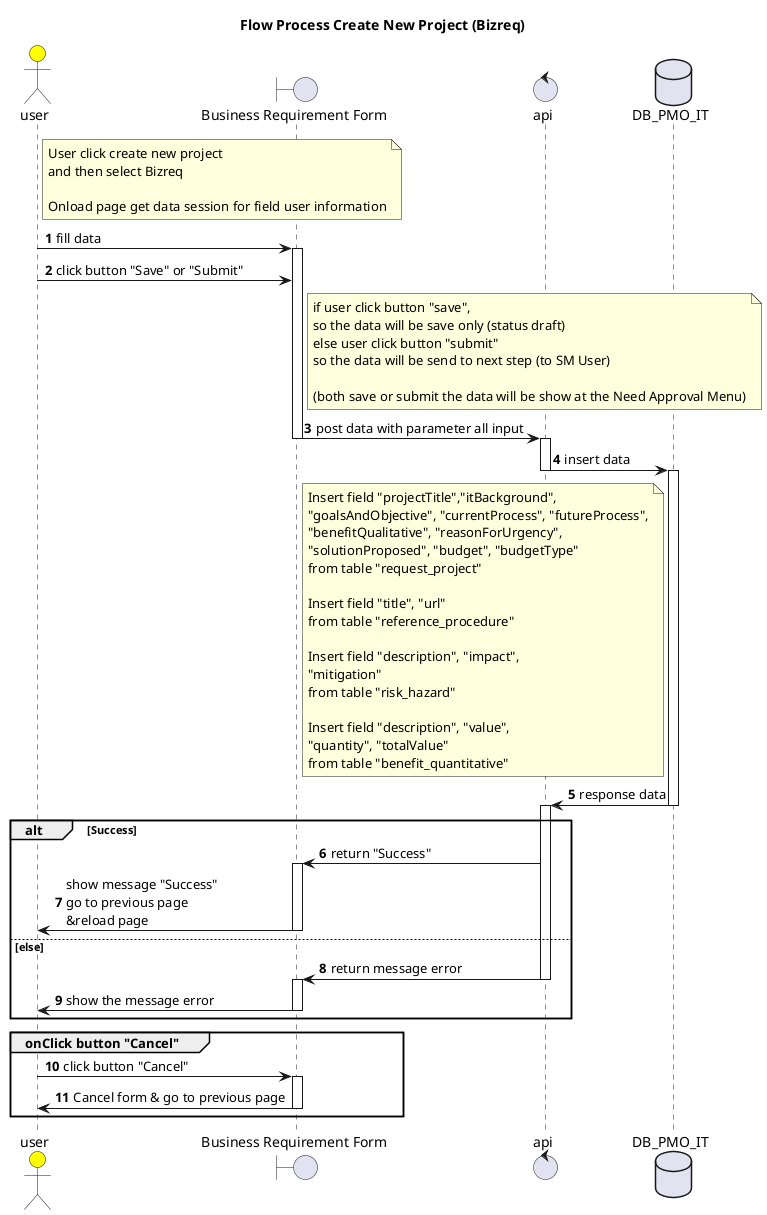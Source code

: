 @startuml PMO IT
title "Flow Process Create New Project (Bizreq)"

actor "user" as user #Yellow
boundary "Business Requirement Form" as ui
control "api" as api
database "DB_PMO_IT" as DB_PMO_IT

autonumber
note right of user
    User click create new project
    and then select Bizreq

    Onload page get data session for field user information
end note
user -> ui : fill data
activate ui
user -> ui : click button "Save" or "Submit"
note right of ui
    if user click button "save",
    so the data will be save only (status draft)
    else user click button "submit"
    so the data will be send to next step (to SM User)

    (both save or submit the data will be show at the Need Approval Menu)
end note
ui -> api : post data with parameter all input
deactivate ui

activate api
api -> DB_PMO_IT : insert data
deactivate api
activate DB_PMO_IT
note left of DB_PMO_IT
    Insert field "projectTitle","itBackground",
    "goalsAndObjective", "currentProcess", "futureProcess",
    "benefitQualitative", "reasonForUrgency",
    "solutionProposed", "budget", "budgetType"
    from table "request_project"

    Insert field "title", "url"
    from table "reference_procedure"

    Insert field "description", "impact",
    "mitigation"
    from table "risk_hazard"

    Insert field "description", "value",
    "quantity", "totalValue"
    from table "benefit_quantitative"
end note
api <- DB_PMO_IT : response data
deactivate DB_PMO_IT

activate api
alt Success
    ui <- api : return "Success"
    activate ui
    user <- ui : show message "Success" \ngo to previous page\n&reload page
    deactivate ui
else else
    ui <- api : return message error
    deactivate api
    activate ui
    user <- ui : show the message error
    deactivate ui
end

group onClick button "Cancel"
    user -> ui : click button "Cancel"
    activate ui
    user <- ui : Cancel form & go to previous page
    deactivate ui
end
@enduml
